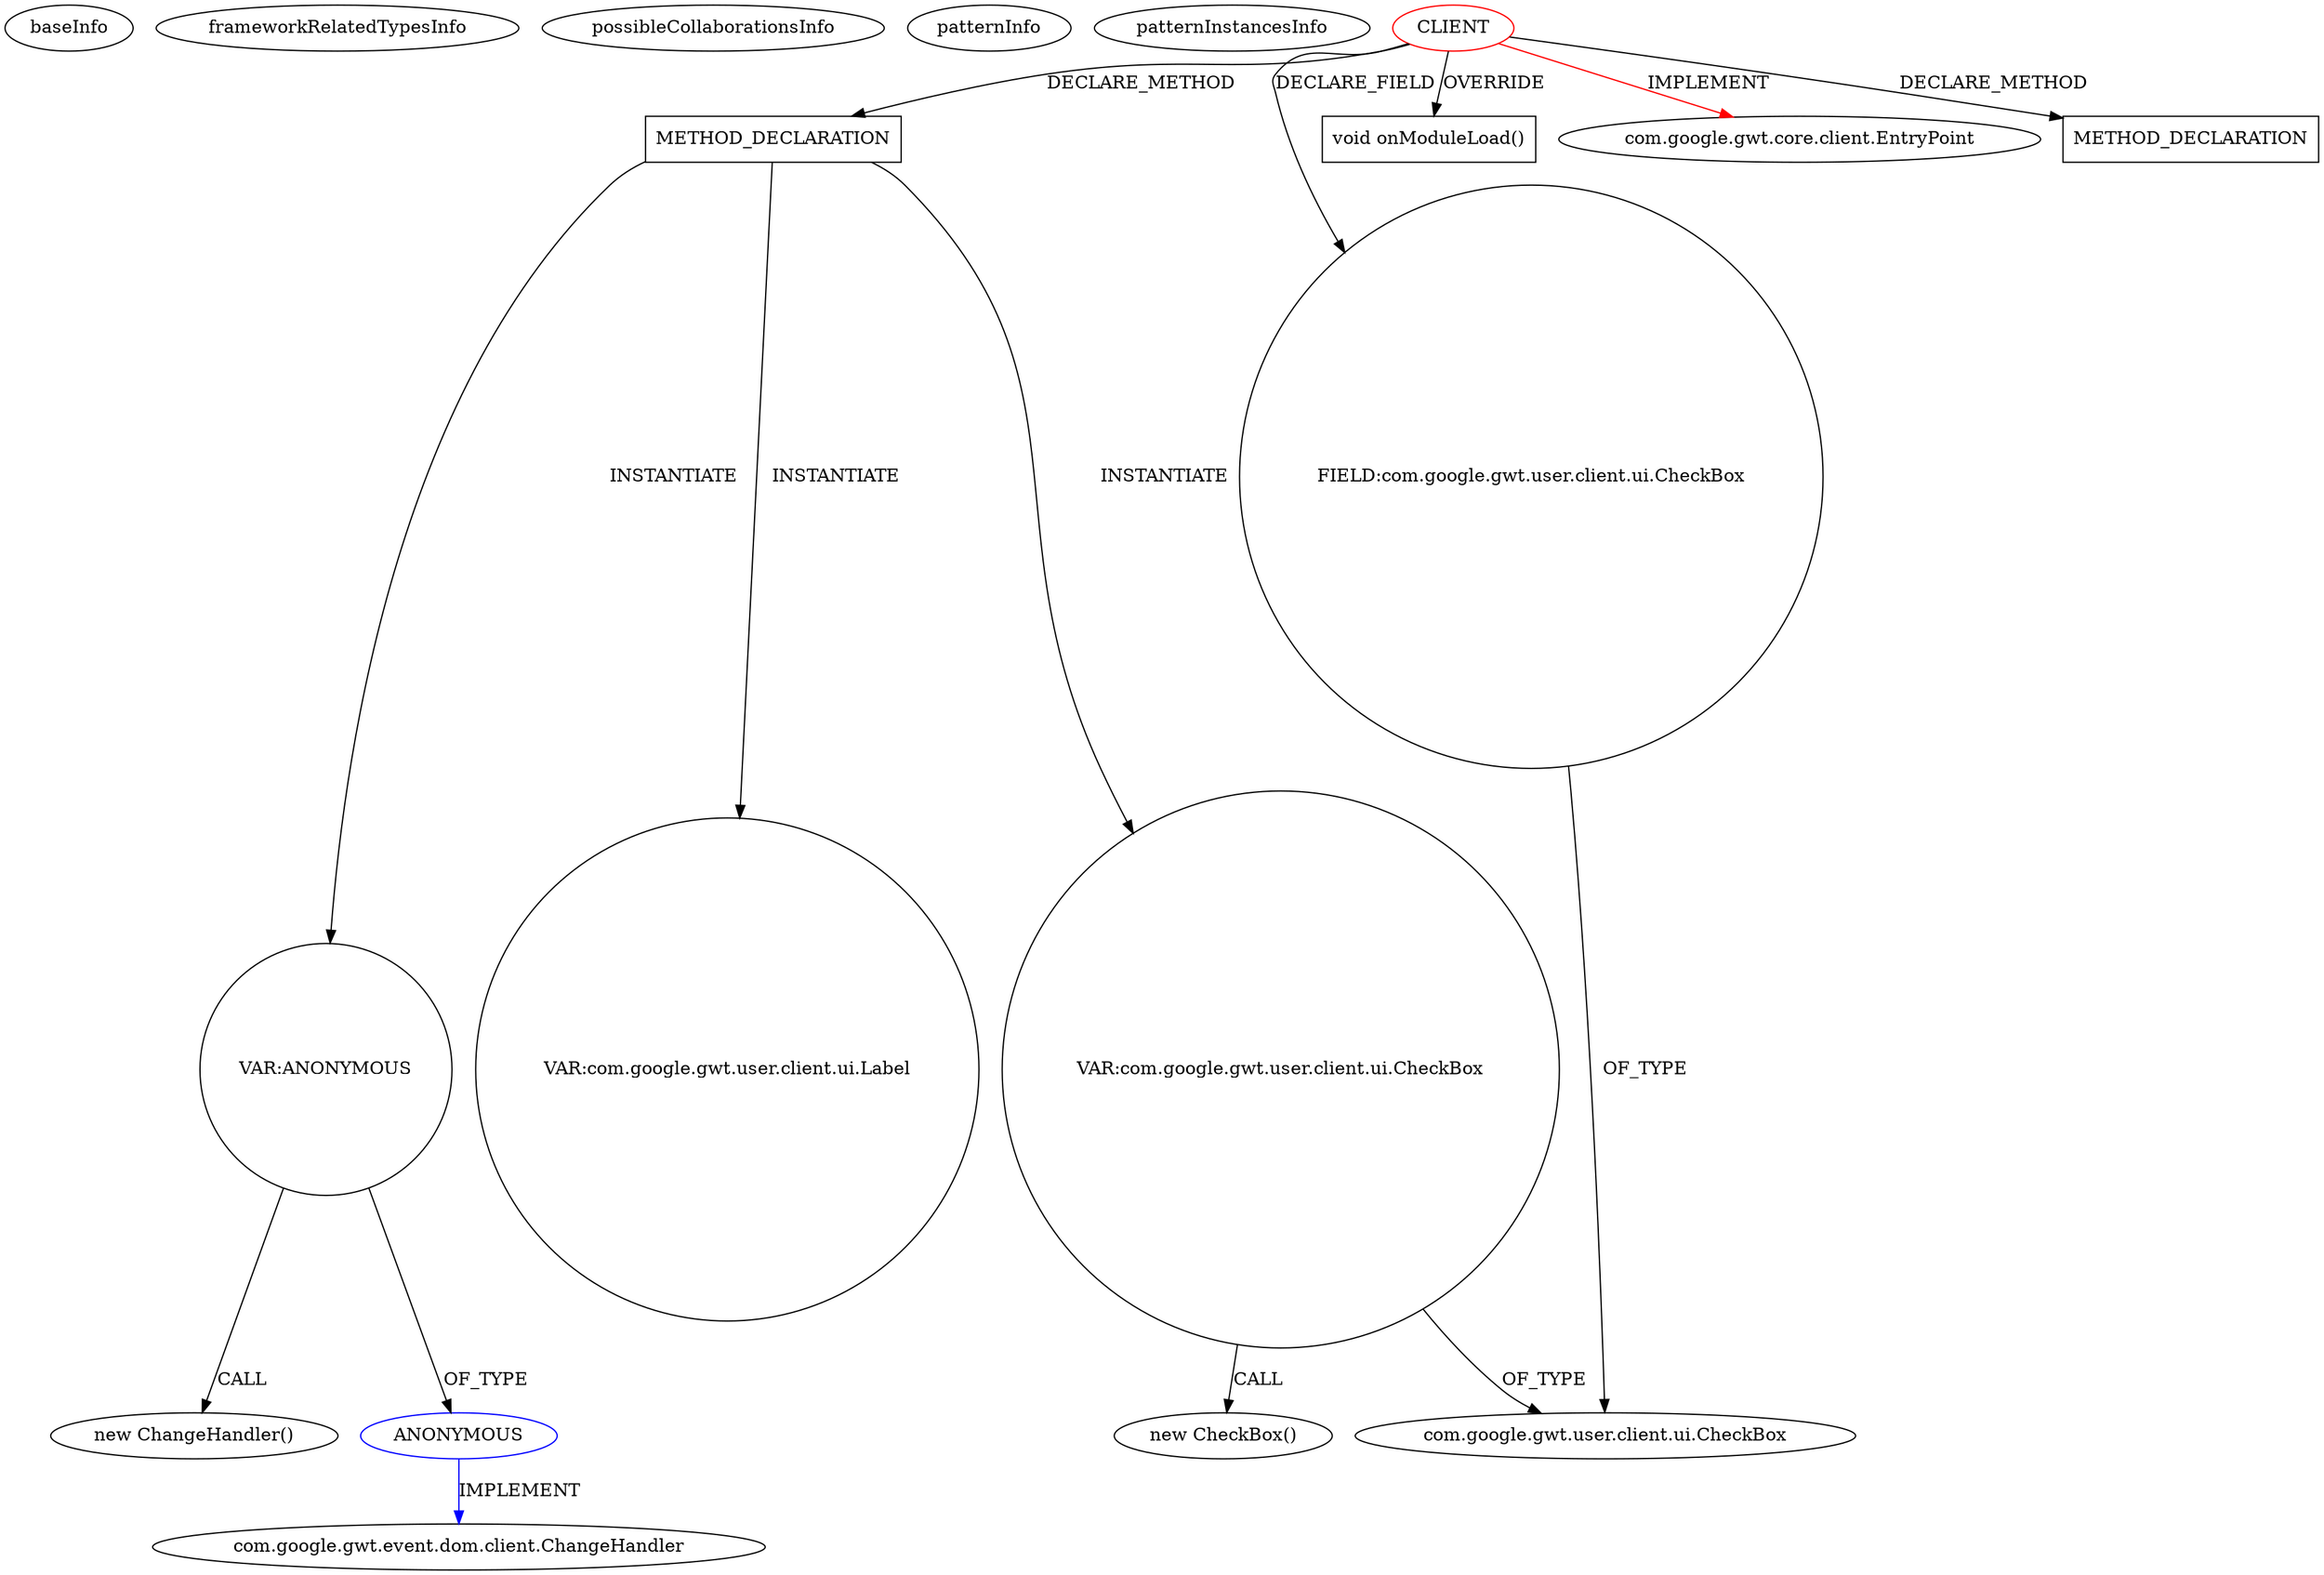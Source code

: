 digraph {
baseInfo[graphId=931,category="pattern",isAnonymous=false,possibleRelation=true]
frameworkRelatedTypesInfo[0="com.google.gwt.core.client.EntryPoint"]
possibleCollaborationsInfo[0="931~INSTANTIATION-CLIENT_METHOD_DECLARATION-~com.google.gwt.core.client.EntryPoint ~com.google.gwt.event.dom.client.ChangeHandler ~false~true"]
patternInfo[frequency=2.0,patternRootClient=0]
patternInstancesInfo[0="spydon-esiade~/spydon-esiade/esiade-master/src/net/esiade/client/Esiade.java~Esiade~4504",1="DeannaSurma-Census~/DeannaSurma-Census/Census-master/src/com/cs4302/census/client/Census.java~Census~109"]
301[label="new CheckBox()",vertexType="CONSTRUCTOR_CALL",isFrameworkType=false]
302[label="VAR:com.google.gwt.user.client.ui.CheckBox",vertexType="VARIABLE_EXPRESION",isFrameworkType=false,shape=circle]
77[label="METHOD_DECLARATION",vertexType="CLIENT_METHOD_DECLARATION",isFrameworkType=false,shape=box]
0[label="CLIENT",vertexType="ROOT_CLIENT_CLASS_DECLARATION",isFrameworkType=false,color=red]
18[label="FIELD:com.google.gwt.user.client.ui.CheckBox",vertexType="FIELD_DECLARATION",isFrameworkType=false,shape=circle]
20[label="void onModuleLoad()",vertexType="OVERRIDING_METHOD_DECLARATION",isFrameworkType=false,shape=box]
19[label="com.google.gwt.user.client.ui.CheckBox",vertexType="FRAMEWORK_CLASS_TYPE",isFrameworkType=false]
1[label="com.google.gwt.core.client.EntryPoint",vertexType="FRAMEWORK_INTERFACE_TYPE",isFrameworkType=false]
269[label="VAR:ANONYMOUS",vertexType="VARIABLE_EXPRESION",isFrameworkType=false,shape=circle]
270[label="ANONYMOUS",vertexType="REFERENCE_ANONYMOUS_DECLARATION",isFrameworkType=false,color=blue]
268[label="new ChangeHandler()",vertexType="CONSTRUCTOR_CALL",isFrameworkType=false]
116[label="com.google.gwt.event.dom.client.ChangeHandler",vertexType="FRAMEWORK_INTERFACE_TYPE",isFrameworkType=false]
530[label="METHOD_DECLARATION",vertexType="CLIENT_METHOD_DECLARATION",isFrameworkType=false,shape=box]
82[label="VAR:com.google.gwt.user.client.ui.Label",vertexType="VARIABLE_EXPRESION",isFrameworkType=false,shape=circle]
18->19[label="OF_TYPE"]
0->1[label="IMPLEMENT",color=red]
0->530[label="DECLARE_METHOD"]
77->269[label="INSTANTIATE"]
77->82[label="INSTANTIATE"]
77->302[label="INSTANTIATE"]
270->116[label="IMPLEMENT",color=blue]
0->77[label="DECLARE_METHOD"]
302->19[label="OF_TYPE"]
269->270[label="OF_TYPE"]
302->301[label="CALL"]
269->268[label="CALL"]
0->18[label="DECLARE_FIELD"]
0->20[label="OVERRIDE"]
}
